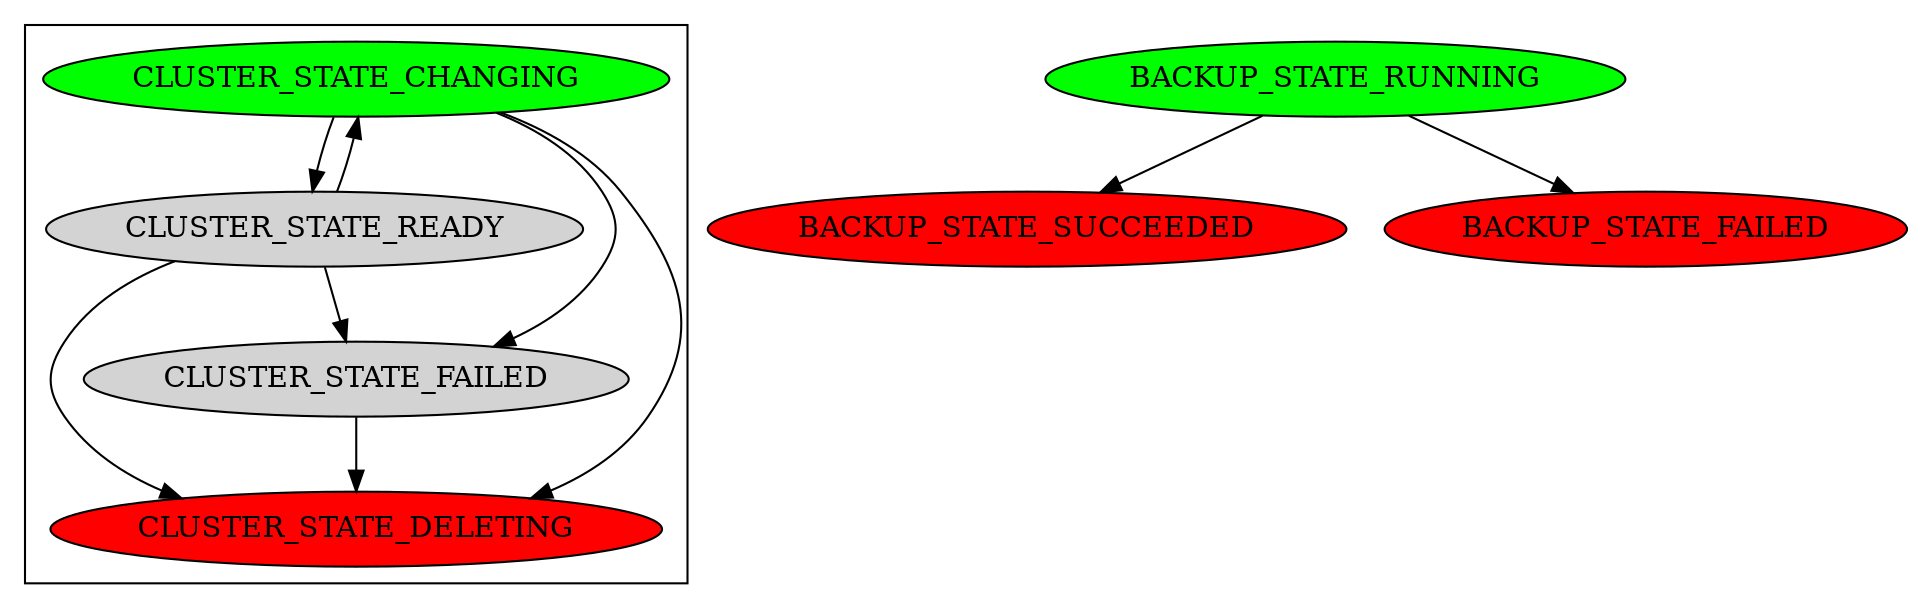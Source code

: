 digraph  {

subgraph ClusterState {
  node [style=filled];

  CLUSTER_STATE_CHANGING [fillcolor=green];
  CLUSTER_STATE_READY;
  CLUSTER_STATE_FAILED;
  CLUSTER_STATE_DELETING [fillcolor=red];

  CLUSTER_STATE_CHANGING -> CLUSTER_STATE_READY;
  CLUSTER_STATE_READY -> CLUSTER_STATE_CHANGING;

  CLUSTER_STATE_CHANGING -> CLUSTER_STATE_FAILED;
  CLUSTER_STATE_READY -> CLUSTER_STATE_FAILED;

  CLUSTER_STATE_CHANGING -> CLUSTER_STATE_DELETING;
  CLUSTER_STATE_READY -> CLUSTER_STATE_DELETING;
  CLUSTER_STATE_FAILED -> CLUSTER_STATE_DELETING;
}

subgraph BackupState {
  node [style=filled];

  BACKUP_STATE_RUNNING [fillcolor=green];
  BACKUP_STATE_SUCCEEDED [fillcolor=red];
  BACKUP_STATE_FAILED [fillcolor=red];

  BACKUP_STATE_RUNNING -> BACKUP_STATE_SUCCEEDED;
  BACKUP_STATE_RUNNING -> BACKUP_STATE_FAILED;
}

subgraph RestoreState {
  node [style=filled];

  // TODO
}

}
